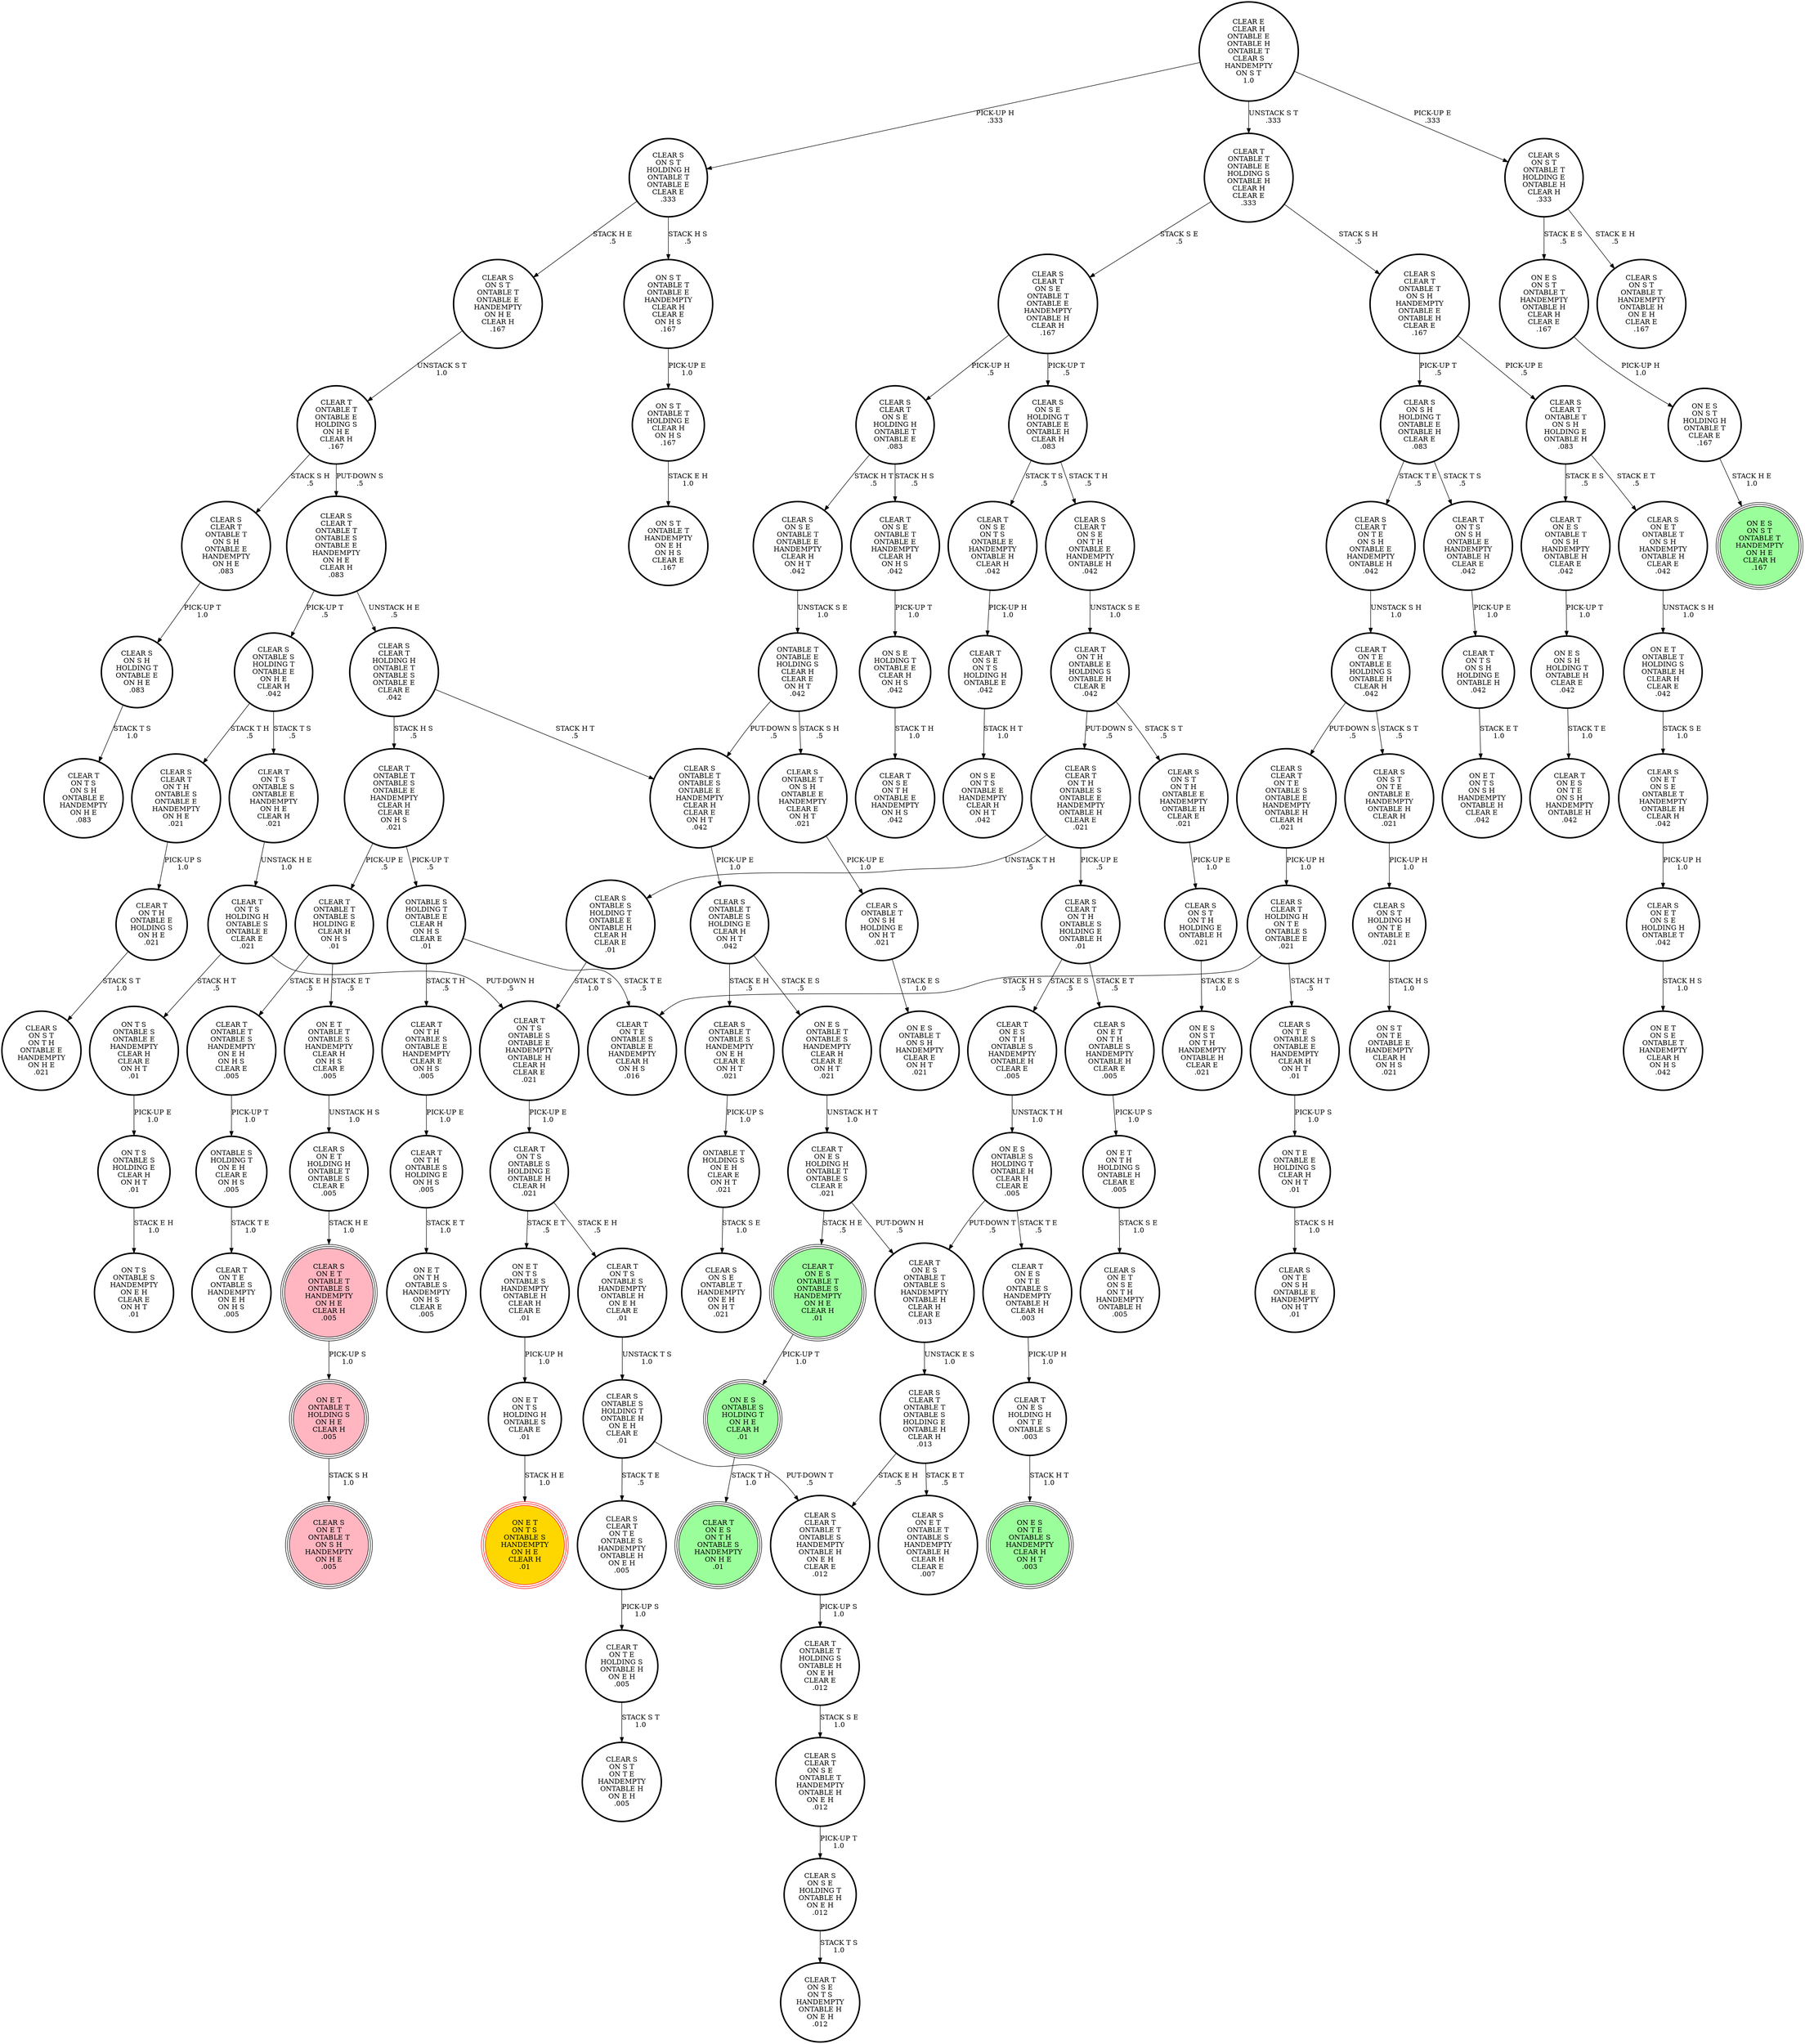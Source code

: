 digraph {
"CLEAR S\nCLEAR T\nONTABLE T\nONTABLE S\nONTABLE E\nHANDEMPTY\nON H E\nCLEAR H\n.083\n" -> "CLEAR S\nONTABLE S\nHOLDING T\nONTABLE E\nON H E\nCLEAR H\n.042\n"[label="PICK-UP T\n.5\n"];
"CLEAR S\nCLEAR T\nONTABLE T\nONTABLE S\nONTABLE E\nHANDEMPTY\nON H E\nCLEAR H\n.083\n" -> "CLEAR S\nCLEAR T\nHOLDING H\nONTABLE T\nONTABLE S\nONTABLE E\nCLEAR E\n.042\n"[label="UNSTACK H E\n.5\n"];
"CLEAR S\nON E T\nONTABLE T\nON S H\nHANDEMPTY\nONTABLE H\nCLEAR E\n.042\n" -> "ON E T\nONTABLE T\nHOLDING S\nONTABLE H\nCLEAR H\nCLEAR E\n.042\n"[label="UNSTACK S H\n1.0\n"];
"ONTABLE T\nONTABLE E\nHOLDING S\nCLEAR H\nCLEAR E\nON H T\n.042\n" -> "CLEAR S\nONTABLE T\nON S H\nONTABLE E\nHANDEMPTY\nCLEAR E\nON H T\n.021\n"[label="STACK S H\n.5\n"];
"ONTABLE T\nONTABLE E\nHOLDING S\nCLEAR H\nCLEAR E\nON H T\n.042\n" -> "CLEAR S\nONTABLE T\nONTABLE S\nONTABLE E\nHANDEMPTY\nCLEAR H\nCLEAR E\nON H T\n.042\n"[label="PUT-DOWN S\n.5\n"];
"CLEAR S\nCLEAR T\nON T H\nONTABLE S\nHOLDING E\nONTABLE H\n.01\n" -> "CLEAR S\nON E T\nON T H\nONTABLE S\nHANDEMPTY\nONTABLE H\nCLEAR E\n.005\n"[label="STACK E T\n.5\n"];
"CLEAR S\nCLEAR T\nON T H\nONTABLE S\nHOLDING E\nONTABLE H\n.01\n" -> "CLEAR T\nON E S\nON T H\nONTABLE S\nHANDEMPTY\nONTABLE H\nCLEAR E\n.005\n"[label="STACK E S\n.5\n"];
"CLEAR T\nON T H\nONTABLE S\nHOLDING E\nON H S\n.005\n" -> "ON E T\nON T H\nONTABLE S\nHANDEMPTY\nON H S\nCLEAR E\n.005\n"[label="STACK E T\n1.0\n"];
"CLEAR T\nON E S\nONTABLE T\nONTABLE S\nHANDEMPTY\nONTABLE H\nCLEAR H\nCLEAR E\n.013\n" -> "CLEAR S\nCLEAR T\nONTABLE T\nONTABLE S\nHOLDING E\nONTABLE H\nCLEAR H\n.013\n"[label="UNSTACK E S\n1.0\n"];
"ON E S\nONTABLE T\nONTABLE S\nHANDEMPTY\nCLEAR H\nCLEAR E\nON H T\n.021\n" -> "CLEAR T\nON E S\nHOLDING H\nONTABLE T\nONTABLE S\nCLEAR E\n.021\n"[label="UNSTACK H T\n1.0\n"];
"CLEAR T\nONTABLE T\nHOLDING S\nONTABLE H\nON E H\nCLEAR E\n.012\n" -> "CLEAR S\nCLEAR T\nON S E\nONTABLE T\nHANDEMPTY\nONTABLE H\nON E H\n.012\n"[label="STACK S E\n1.0\n"];
"CLEAR S\nONTABLE T\nONTABLE S\nHOLDING E\nCLEAR H\nON H T\n.042\n" -> "CLEAR S\nONTABLE T\nONTABLE S\nHANDEMPTY\nON E H\nCLEAR E\nON H T\n.021\n"[label="STACK E H\n.5\n"];
"CLEAR S\nONTABLE T\nONTABLE S\nHOLDING E\nCLEAR H\nON H T\n.042\n" -> "ON E S\nONTABLE T\nONTABLE S\nHANDEMPTY\nCLEAR H\nCLEAR E\nON H T\n.021\n"[label="STACK E S\n.5\n"];
"CLEAR S\nON S E\nHOLDING T\nONTABLE E\nONTABLE H\nCLEAR H\n.083\n" -> "CLEAR T\nON S E\nON T S\nONTABLE E\nHANDEMPTY\nONTABLE H\nCLEAR H\n.042\n"[label="STACK T S\n.5\n"];
"CLEAR S\nON S E\nHOLDING T\nONTABLE E\nONTABLE H\nCLEAR H\n.083\n" -> "CLEAR S\nCLEAR T\nON S E\nON T H\nONTABLE E\nHANDEMPTY\nONTABLE H\n.042\n"[label="STACK T H\n.5\n"];
"CLEAR S\nON E T\nHOLDING H\nONTABLE T\nONTABLE S\nCLEAR E\n.005\n" -> "CLEAR S\nON E T\nONTABLE T\nONTABLE S\nHANDEMPTY\nON H E\nCLEAR H\n.005\n"[label="STACK H E\n1.0\n"];
"CLEAR S\nONTABLE T\nONTABLE S\nHANDEMPTY\nON E H\nCLEAR E\nON H T\n.021\n" -> "ONTABLE T\nHOLDING S\nON E H\nCLEAR E\nON H T\n.021\n"[label="PICK-UP S\n1.0\n"];
"ON E S\nONTABLE S\nHOLDING T\nONTABLE H\nCLEAR H\nCLEAR E\n.005\n" -> "CLEAR T\nON E S\nON T E\nONTABLE S\nHANDEMPTY\nONTABLE H\nCLEAR H\n.003\n"[label="STACK T E\n.5\n"];
"ON E S\nONTABLE S\nHOLDING T\nONTABLE H\nCLEAR H\nCLEAR E\n.005\n" -> "CLEAR T\nON E S\nONTABLE T\nONTABLE S\nHANDEMPTY\nONTABLE H\nCLEAR H\nCLEAR E\n.013\n"[label="PUT-DOWN T\n.5\n"];
"CLEAR S\nONTABLE S\nHOLDING T\nONTABLE E\nONTABLE H\nCLEAR H\nCLEAR E\n.01\n" -> "CLEAR T\nON T S\nONTABLE S\nONTABLE E\nHANDEMPTY\nONTABLE H\nCLEAR H\nCLEAR E\n.021\n"[label="STACK T S\n1.0\n"];
"ON E S\nON S T\nHOLDING H\nONTABLE T\nCLEAR E\n.167\n" -> "ON E S\nON S T\nONTABLE T\nHANDEMPTY\nON H E\nCLEAR H\n.167\n"[label="STACK H E\n1.0\n"];
"CLEAR T\nONTABLE T\nONTABLE E\nHOLDING S\nON H E\nCLEAR H\n.167\n" -> "CLEAR S\nCLEAR T\nONTABLE T\nON S H\nONTABLE E\nHANDEMPTY\nON H E\n.083\n"[label="STACK S H\n.5\n"];
"CLEAR T\nONTABLE T\nONTABLE E\nHOLDING S\nON H E\nCLEAR H\n.167\n" -> "CLEAR S\nCLEAR T\nONTABLE T\nONTABLE S\nONTABLE E\nHANDEMPTY\nON H E\nCLEAR H\n.083\n"[label="PUT-DOWN S\n.5\n"];
"CLEAR T\nON T S\nON S H\nHOLDING E\nONTABLE H\n.042\n" -> "ON E T\nON T S\nON S H\nHANDEMPTY\nONTABLE H\nCLEAR E\n.042\n"[label="STACK E T\n1.0\n"];
"CLEAR T\nON T S\nONTABLE S\nHANDEMPTY\nONTABLE H\nON E H\nCLEAR E\n.01\n" -> "CLEAR S\nONTABLE S\nHOLDING T\nONTABLE H\nON E H\nCLEAR E\n.01\n"[label="UNSTACK T S\n1.0\n"];
"CLEAR T\nON E S\nON T H\nONTABLE S\nHANDEMPTY\nONTABLE H\nCLEAR E\n.005\n" -> "ON E S\nONTABLE S\nHOLDING T\nONTABLE H\nCLEAR H\nCLEAR E\n.005\n"[label="UNSTACK T H\n1.0\n"];
"CLEAR T\nON E S\nHOLDING H\nON T E\nONTABLE S\n.003\n" -> "ON E S\nON T E\nONTABLE S\nHANDEMPTY\nCLEAR H\nON H T\n.003\n"[label="STACK H T\n1.0\n"];
"CLEAR T\nONTABLE T\nONTABLE S\nONTABLE E\nHANDEMPTY\nCLEAR H\nCLEAR E\nON H S\n.021\n" -> "CLEAR T\nONTABLE T\nONTABLE S\nHOLDING E\nCLEAR H\nON H S\n.01\n"[label="PICK-UP E\n.5\n"];
"CLEAR T\nONTABLE T\nONTABLE S\nONTABLE E\nHANDEMPTY\nCLEAR H\nCLEAR E\nON H S\n.021\n" -> "ONTABLE S\nHOLDING T\nONTABLE E\nCLEAR H\nON H S\nCLEAR E\n.01\n"[label="PICK-UP T\n.5\n"];
"ON E T\nON T S\nONTABLE S\nHANDEMPTY\nONTABLE H\nCLEAR H\nCLEAR E\n.01\n" -> "ON E T\nON T S\nHOLDING H\nONTABLE S\nCLEAR E\n.01\n"[label="PICK-UP H\n1.0\n"];
"CLEAR S\nCLEAR T\nHOLDING H\nONTABLE T\nONTABLE S\nONTABLE E\nCLEAR E\n.042\n" -> "CLEAR T\nONTABLE T\nONTABLE S\nONTABLE E\nHANDEMPTY\nCLEAR H\nCLEAR E\nON H S\n.021\n"[label="STACK H S\n.5\n"];
"CLEAR S\nCLEAR T\nHOLDING H\nONTABLE T\nONTABLE S\nONTABLE E\nCLEAR E\n.042\n" -> "CLEAR S\nONTABLE T\nONTABLE S\nONTABLE E\nHANDEMPTY\nCLEAR H\nCLEAR E\nON H T\n.042\n"[label="STACK H T\n.5\n"];
"CLEAR S\nCLEAR T\nON S E\nONTABLE T\nHANDEMPTY\nONTABLE H\nON E H\n.012\n" -> "CLEAR S\nON S E\nHOLDING T\nONTABLE H\nON E H\n.012\n"[label="PICK-UP T\n1.0\n"];
"CLEAR S\nONTABLE T\nON S H\nHOLDING E\nON H T\n.021\n" -> "ON E S\nONTABLE T\nON S H\nHANDEMPTY\nCLEAR E\nON H T\n.021\n"[label="STACK E S\n1.0\n"];
"CLEAR S\nCLEAR T\nONTABLE T\nON S H\nHOLDING E\nONTABLE H\n.083\n" -> "CLEAR S\nON E T\nONTABLE T\nON S H\nHANDEMPTY\nONTABLE H\nCLEAR E\n.042\n"[label="STACK E T\n.5\n"];
"CLEAR S\nCLEAR T\nONTABLE T\nON S H\nHOLDING E\nONTABLE H\n.083\n" -> "CLEAR T\nON E S\nONTABLE T\nON S H\nHANDEMPTY\nONTABLE H\nCLEAR E\n.042\n"[label="STACK E S\n.5\n"];
"CLEAR S\nCLEAR T\nON S E\nON T H\nONTABLE E\nHANDEMPTY\nONTABLE H\n.042\n" -> "CLEAR T\nON T H\nONTABLE E\nHOLDING S\nONTABLE H\nCLEAR E\n.042\n"[label="UNSTACK S E\n1.0\n"];
"CLEAR T\nON T H\nONTABLE E\nHOLDING S\nONTABLE H\nCLEAR E\n.042\n" -> "CLEAR S\nON S T\nON T H\nONTABLE E\nHANDEMPTY\nONTABLE H\nCLEAR E\n.021\n"[label="STACK S T\n.5\n"];
"CLEAR T\nON T H\nONTABLE E\nHOLDING S\nONTABLE H\nCLEAR E\n.042\n" -> "CLEAR S\nCLEAR T\nON T H\nONTABLE S\nONTABLE E\nHANDEMPTY\nONTABLE H\nCLEAR E\n.021\n"[label="PUT-DOWN S\n.5\n"];
"CLEAR S\nON E T\nON S E\nHOLDING H\nONTABLE T\n.042\n" -> "ON E T\nON S E\nONTABLE T\nHANDEMPTY\nCLEAR H\nON H S\n.042\n"[label="STACK H S\n1.0\n"];
"CLEAR T\nON E S\nONTABLE T\nONTABLE S\nHANDEMPTY\nON H E\nCLEAR H\n.01\n" -> "ON E S\nONTABLE S\nHOLDING T\nON H E\nCLEAR H\n.01\n"[label="PICK-UP T\n1.0\n"];
"CLEAR T\nON S E\nONTABLE T\nONTABLE E\nHANDEMPTY\nCLEAR H\nON H S\n.042\n" -> "ON S E\nHOLDING T\nONTABLE E\nCLEAR H\nON H S\n.042\n"[label="PICK-UP T\n1.0\n"];
"ON E T\nONTABLE T\nHOLDING S\nON H E\nCLEAR H\n.005\n" -> "CLEAR S\nON E T\nONTABLE T\nON S H\nHANDEMPTY\nON H E\n.005\n"[label="STACK S H\n1.0\n"];
"ON S E\nHOLDING T\nONTABLE E\nCLEAR H\nON H S\n.042\n" -> "CLEAR T\nON S E\nON T H\nONTABLE E\nHANDEMPTY\nON H S\n.042\n"[label="STACK T H\n1.0\n"];
"CLEAR T\nONTABLE T\nONTABLE E\nHOLDING S\nONTABLE H\nCLEAR H\nCLEAR E\n.333\n" -> "CLEAR S\nCLEAR T\nONTABLE T\nON S H\nHANDEMPTY\nONTABLE E\nONTABLE H\nCLEAR E\n.167\n"[label="STACK S H\n.5\n"];
"CLEAR T\nONTABLE T\nONTABLE E\nHOLDING S\nONTABLE H\nCLEAR H\nCLEAR E\n.333\n" -> "CLEAR S\nCLEAR T\nON S E\nONTABLE T\nONTABLE E\nHANDEMPTY\nONTABLE H\nCLEAR H\n.167\n"[label="STACK S E\n.5\n"];
"CLEAR T\nON T E\nONTABLE E\nHOLDING S\nONTABLE H\nCLEAR H\n.042\n" -> "CLEAR S\nCLEAR T\nON T E\nONTABLE S\nONTABLE E\nHANDEMPTY\nONTABLE H\nCLEAR H\n.021\n"[label="PUT-DOWN S\n.5\n"];
"CLEAR T\nON T E\nONTABLE E\nHOLDING S\nONTABLE H\nCLEAR H\n.042\n" -> "CLEAR S\nON S T\nON T E\nONTABLE E\nHANDEMPTY\nONTABLE H\nCLEAR H\n.021\n"[label="STACK S T\n.5\n"];
"ON T E\nONTABLE E\nHOLDING S\nCLEAR H\nON H T\n.01\n" -> "CLEAR S\nON T E\nON S H\nONTABLE E\nHANDEMPTY\nON H T\n.01\n"[label="STACK S H\n1.0\n"];
"CLEAR E\nCLEAR H\nONTABLE E\nONTABLE H\nONTABLE T\nCLEAR S\nHANDEMPTY\nON S T\n1.0\n" -> "CLEAR T\nONTABLE T\nONTABLE E\nHOLDING S\nONTABLE H\nCLEAR H\nCLEAR E\n.333\n"[label="UNSTACK S T\n.333\n"];
"CLEAR E\nCLEAR H\nONTABLE E\nONTABLE H\nONTABLE T\nCLEAR S\nHANDEMPTY\nON S T\n1.0\n" -> "CLEAR S\nON S T\nONTABLE T\nHOLDING E\nONTABLE H\nCLEAR H\n.333\n"[label="PICK-UP E\n.333\n"];
"CLEAR E\nCLEAR H\nONTABLE E\nONTABLE H\nONTABLE T\nCLEAR S\nHANDEMPTY\nON S T\n1.0\n" -> "CLEAR S\nON S T\nHOLDING H\nONTABLE T\nONTABLE E\nCLEAR E\n.333\n"[label="PICK-UP H\n.333\n"];
"CLEAR T\nON S E\nON T S\nONTABLE E\nHANDEMPTY\nONTABLE H\nCLEAR H\n.042\n" -> "CLEAR T\nON S E\nON T S\nHOLDING H\nONTABLE E\n.042\n"[label="PICK-UP H\n1.0\n"];
"ONTABLE T\nHOLDING S\nON E H\nCLEAR E\nON H T\n.021\n" -> "CLEAR S\nON S E\nONTABLE T\nHANDEMPTY\nON E H\nON H T\n.021\n"[label="STACK S E\n1.0\n"];
"CLEAR S\nON E T\nON S E\nONTABLE T\nHANDEMPTY\nONTABLE H\nCLEAR H\n.042\n" -> "CLEAR S\nON E T\nON S E\nHOLDING H\nONTABLE T\n.042\n"[label="PICK-UP H\n1.0\n"];
"ON E S\nON S H\nHOLDING T\nONTABLE H\nCLEAR E\n.042\n" -> "CLEAR T\nON E S\nON T E\nON S H\nHANDEMPTY\nONTABLE H\n.042\n"[label="STACK T E\n1.0\n"];
"CLEAR S\nON S T\nON T H\nHOLDING E\nONTABLE H\n.021\n" -> "ON E S\nON S T\nON T H\nHANDEMPTY\nONTABLE H\nCLEAR E\n.021\n"[label="STACK E S\n1.0\n"];
"ONTABLE S\nHOLDING T\nON E H\nCLEAR E\nON H S\n.005\n" -> "CLEAR T\nON T E\nONTABLE S\nHANDEMPTY\nON E H\nON H S\n.005\n"[label="STACK T E\n1.0\n"];
"CLEAR S\nON S T\nHOLDING H\nON T E\nONTABLE E\n.021\n" -> "ON S T\nON T E\nONTABLE E\nHANDEMPTY\nCLEAR H\nON H S\n.021\n"[label="STACK H S\n1.0\n"];
"CLEAR S\nCLEAR T\nONTABLE T\nON S H\nONTABLE E\nHANDEMPTY\nON H E\n.083\n" -> "CLEAR S\nON S H\nHOLDING T\nONTABLE E\nON H E\n.083\n"[label="PICK-UP T\n1.0\n"];
"CLEAR S\nON S T\nON T E\nONTABLE E\nHANDEMPTY\nONTABLE H\nCLEAR H\n.021\n" -> "CLEAR S\nON S T\nHOLDING H\nON T E\nONTABLE E\n.021\n"[label="PICK-UP H\n1.0\n"];
"CLEAR T\nON S E\nON T S\nHOLDING H\nONTABLE E\n.042\n" -> "ON S E\nON T S\nONTABLE E\nHANDEMPTY\nCLEAR H\nON H T\n.042\n"[label="STACK H T\n1.0\n"];
"CLEAR S\nON S E\nHOLDING T\nONTABLE H\nON E H\n.012\n" -> "CLEAR T\nON S E\nON T S\nHANDEMPTY\nONTABLE H\nON E H\n.012\n"[label="STACK T S\n1.0\n"];
"CLEAR S\nCLEAR T\nON T E\nONTABLE S\nHANDEMPTY\nONTABLE H\nON E H\n.005\n" -> "CLEAR T\nON T E\nHOLDING S\nONTABLE H\nON E H\n.005\n"[label="PICK-UP S\n1.0\n"];
"ON T S\nONTABLE S\nONTABLE E\nHANDEMPTY\nCLEAR H\nCLEAR E\nON H T\n.01\n" -> "ON T S\nONTABLE S\nHOLDING E\nCLEAR H\nON H T\n.01\n"[label="PICK-UP E\n1.0\n"];
"ON E T\nON T H\nHOLDING S\nONTABLE H\nCLEAR E\n.005\n" -> "CLEAR S\nON E T\nON S E\nON T H\nHANDEMPTY\nONTABLE H\n.005\n"[label="STACK S E\n1.0\n"];
"CLEAR S\nON S H\nHOLDING T\nONTABLE E\nON H E\n.083\n" -> "CLEAR T\nON T S\nON S H\nONTABLE E\nHANDEMPTY\nON H E\n.083\n"[label="STACK T S\n1.0\n"];
"CLEAR S\nCLEAR T\nONTABLE T\nONTABLE S\nHANDEMPTY\nONTABLE H\nON E H\nCLEAR E\n.012\n" -> "CLEAR T\nONTABLE T\nHOLDING S\nONTABLE H\nON E H\nCLEAR E\n.012\n"[label="PICK-UP S\n1.0\n"];
"CLEAR S\nONTABLE S\nHOLDING T\nONTABLE E\nON H E\nCLEAR H\n.042\n" -> "CLEAR S\nCLEAR T\nON T H\nONTABLE S\nONTABLE E\nHANDEMPTY\nON H E\n.021\n"[label="STACK T H\n.5\n"];
"CLEAR S\nONTABLE S\nHOLDING T\nONTABLE E\nON H E\nCLEAR H\n.042\n" -> "CLEAR T\nON T S\nONTABLE S\nONTABLE E\nHANDEMPTY\nON H E\nCLEAR H\n.021\n"[label="STACK T S\n.5\n"];
"CLEAR T\nONTABLE T\nONTABLE S\nHANDEMPTY\nON E H\nON H S\nCLEAR E\n.005\n" -> "ONTABLE S\nHOLDING T\nON E H\nCLEAR E\nON H S\n.005\n"[label="PICK-UP T\n1.0\n"];
"CLEAR T\nON E S\nON T E\nONTABLE S\nHANDEMPTY\nONTABLE H\nCLEAR H\n.003\n" -> "CLEAR T\nON E S\nHOLDING H\nON T E\nONTABLE S\n.003\n"[label="PICK-UP H\n1.0\n"];
"CLEAR T\nON E S\nHOLDING H\nONTABLE T\nONTABLE S\nCLEAR E\n.021\n" -> "CLEAR T\nON E S\nONTABLE T\nONTABLE S\nHANDEMPTY\nONTABLE H\nCLEAR H\nCLEAR E\n.013\n"[label="PUT-DOWN H\n.5\n"];
"CLEAR T\nON E S\nHOLDING H\nONTABLE T\nONTABLE S\nCLEAR E\n.021\n" -> "CLEAR T\nON E S\nONTABLE T\nONTABLE S\nHANDEMPTY\nON H E\nCLEAR H\n.01\n"[label="STACK H E\n.5\n"];
"ONTABLE S\nHOLDING T\nONTABLE E\nCLEAR H\nON H S\nCLEAR E\n.01\n" -> "CLEAR T\nON T H\nONTABLE S\nONTABLE E\nHANDEMPTY\nCLEAR E\nON H S\n.005\n"[label="STACK T H\n.5\n"];
"ONTABLE S\nHOLDING T\nONTABLE E\nCLEAR H\nON H S\nCLEAR E\n.01\n" -> "CLEAR T\nON T E\nONTABLE S\nONTABLE E\nHANDEMPTY\nCLEAR H\nON H S\n.016\n"[label="STACK T E\n.5\n"];
"CLEAR T\nON T E\nHOLDING S\nONTABLE H\nON E H\n.005\n" -> "CLEAR S\nON S T\nON T E\nHANDEMPTY\nONTABLE H\nON E H\n.005\n"[label="STACK S T\n1.0\n"];
"CLEAR S\nONTABLE T\nONTABLE S\nONTABLE E\nHANDEMPTY\nCLEAR H\nCLEAR E\nON H T\n.042\n" -> "CLEAR S\nONTABLE T\nONTABLE S\nHOLDING E\nCLEAR H\nON H T\n.042\n"[label="PICK-UP E\n1.0\n"];
"CLEAR S\nCLEAR T\nHOLDING H\nON T E\nONTABLE S\nONTABLE E\n.021\n" -> "CLEAR S\nON T E\nONTABLE S\nONTABLE E\nHANDEMPTY\nCLEAR H\nON H T\n.01\n"[label="STACK H T\n.5\n"];
"CLEAR S\nCLEAR T\nHOLDING H\nON T E\nONTABLE S\nONTABLE E\n.021\n" -> "CLEAR T\nON T E\nONTABLE S\nONTABLE E\nHANDEMPTY\nCLEAR H\nON H S\n.016\n"[label="STACK H S\n.5\n"];
"ON E T\nONTABLE T\nONTABLE S\nHANDEMPTY\nCLEAR H\nON H S\nCLEAR E\n.005\n" -> "CLEAR S\nON E T\nHOLDING H\nONTABLE T\nONTABLE S\nCLEAR E\n.005\n"[label="UNSTACK H S\n1.0\n"];
"CLEAR T\nON T S\nONTABLE S\nONTABLE E\nHANDEMPTY\nON H E\nCLEAR H\n.021\n" -> "CLEAR T\nON T S\nHOLDING H\nONTABLE S\nONTABLE E\nCLEAR E\n.021\n"[label="UNSTACK H E\n1.0\n"];
"ON T S\nONTABLE S\nHOLDING E\nCLEAR H\nON H T\n.01\n" -> "ON T S\nONTABLE S\nHANDEMPTY\nON E H\nCLEAR E\nON H T\n.01\n"[label="STACK E H\n1.0\n"];
"CLEAR T\nON T S\nON S H\nONTABLE E\nHANDEMPTY\nONTABLE H\nCLEAR E\n.042\n" -> "CLEAR T\nON T S\nON S H\nHOLDING E\nONTABLE H\n.042\n"[label="PICK-UP E\n1.0\n"];
"CLEAR T\nON T H\nONTABLE S\nONTABLE E\nHANDEMPTY\nCLEAR E\nON H S\n.005\n" -> "CLEAR T\nON T H\nONTABLE S\nHOLDING E\nON H S\n.005\n"[label="PICK-UP E\n1.0\n"];
"ON E S\nON S T\nONTABLE T\nHANDEMPTY\nONTABLE H\nCLEAR H\nCLEAR E\n.167\n" -> "ON E S\nON S T\nHOLDING H\nONTABLE T\nCLEAR E\n.167\n"[label="PICK-UP H\n1.0\n"];
"CLEAR S\nON S T\nHOLDING H\nONTABLE T\nONTABLE E\nCLEAR E\n.333\n" -> "ON S T\nONTABLE T\nONTABLE E\nHANDEMPTY\nCLEAR H\nCLEAR E\nON H S\n.167\n"[label="STACK H S\n.5\n"];
"CLEAR S\nON S T\nHOLDING H\nONTABLE T\nONTABLE E\nCLEAR E\n.333\n" -> "CLEAR S\nON S T\nONTABLE T\nONTABLE E\nHANDEMPTY\nON H E\nCLEAR H\n.167\n"[label="STACK H E\n.5\n"];
"CLEAR S\nONTABLE T\nON S H\nONTABLE E\nHANDEMPTY\nCLEAR E\nON H T\n.021\n" -> "CLEAR S\nONTABLE T\nON S H\nHOLDING E\nON H T\n.021\n"[label="PICK-UP E\n1.0\n"];
"CLEAR S\nON S H\nHOLDING T\nONTABLE E\nONTABLE H\nCLEAR E\n.083\n" -> "CLEAR S\nCLEAR T\nON T E\nON S H\nONTABLE E\nHANDEMPTY\nONTABLE H\n.042\n"[label="STACK T E\n.5\n"];
"CLEAR S\nON S H\nHOLDING T\nONTABLE E\nONTABLE H\nCLEAR E\n.083\n" -> "CLEAR T\nON T S\nON S H\nONTABLE E\nHANDEMPTY\nONTABLE H\nCLEAR E\n.042\n"[label="STACK T S\n.5\n"];
"CLEAR T\nON T H\nONTABLE E\nHOLDING S\nON H E\n.021\n" -> "CLEAR S\nON S T\nON T H\nONTABLE E\nHANDEMPTY\nON H E\n.021\n"[label="STACK S T\n1.0\n"];
"CLEAR S\nCLEAR T\nONTABLE T\nONTABLE S\nHOLDING E\nONTABLE H\nCLEAR H\n.013\n" -> "CLEAR S\nON E T\nONTABLE T\nONTABLE S\nHANDEMPTY\nONTABLE H\nCLEAR H\nCLEAR E\n.007\n"[label="STACK E T\n.5\n"];
"CLEAR S\nCLEAR T\nONTABLE T\nONTABLE S\nHOLDING E\nONTABLE H\nCLEAR H\n.013\n" -> "CLEAR S\nCLEAR T\nONTABLE T\nONTABLE S\nHANDEMPTY\nONTABLE H\nON E H\nCLEAR E\n.012\n"[label="STACK E H\n.5\n"];
"CLEAR S\nON S T\nONTABLE T\nHOLDING E\nONTABLE H\nCLEAR H\n.333\n" -> "ON E S\nON S T\nONTABLE T\nHANDEMPTY\nONTABLE H\nCLEAR H\nCLEAR E\n.167\n"[label="STACK E S\n.5\n"];
"CLEAR S\nON S T\nONTABLE T\nHOLDING E\nONTABLE H\nCLEAR H\n.333\n" -> "CLEAR S\nON S T\nONTABLE T\nHANDEMPTY\nONTABLE H\nON E H\nCLEAR E\n.167\n"[label="STACK E H\n.5\n"];
"ON E T\nONTABLE T\nHOLDING S\nONTABLE H\nCLEAR H\nCLEAR E\n.042\n" -> "CLEAR S\nON E T\nON S E\nONTABLE T\nHANDEMPTY\nONTABLE H\nCLEAR H\n.042\n"[label="STACK S E\n1.0\n"];
"ON E S\nONTABLE S\nHOLDING T\nON H E\nCLEAR H\n.01\n" -> "CLEAR T\nON E S\nON T H\nONTABLE S\nHANDEMPTY\nON H E\n.01\n"[label="STACK T H\n1.0\n"];
"CLEAR S\nCLEAR T\nON S E\nHOLDING H\nONTABLE T\nONTABLE E\n.083\n" -> "CLEAR S\nON S E\nONTABLE T\nONTABLE E\nHANDEMPTY\nCLEAR H\nON H T\n.042\n"[label="STACK H T\n.5\n"];
"CLEAR S\nCLEAR T\nON S E\nHOLDING H\nONTABLE T\nONTABLE E\n.083\n" -> "CLEAR T\nON S E\nONTABLE T\nONTABLE E\nHANDEMPTY\nCLEAR H\nON H S\n.042\n"[label="STACK H S\n.5\n"];
"CLEAR S\nON E T\nON T H\nONTABLE S\nHANDEMPTY\nONTABLE H\nCLEAR E\n.005\n" -> "ON E T\nON T H\nHOLDING S\nONTABLE H\nCLEAR E\n.005\n"[label="PICK-UP S\n1.0\n"];
"CLEAR S\nON S T\nON T H\nONTABLE E\nHANDEMPTY\nONTABLE H\nCLEAR E\n.021\n" -> "CLEAR S\nON S T\nON T H\nHOLDING E\nONTABLE H\n.021\n"[label="PICK-UP E\n1.0\n"];
"CLEAR T\nON T S\nONTABLE S\nHOLDING E\nONTABLE H\nCLEAR H\n.021\n" -> "ON E T\nON T S\nONTABLE S\nHANDEMPTY\nONTABLE H\nCLEAR H\nCLEAR E\n.01\n"[label="STACK E T\n.5\n"];
"CLEAR T\nON T S\nONTABLE S\nHOLDING E\nONTABLE H\nCLEAR H\n.021\n" -> "CLEAR T\nON T S\nONTABLE S\nHANDEMPTY\nONTABLE H\nON E H\nCLEAR E\n.01\n"[label="STACK E H\n.5\n"];
"ON E T\nON T S\nHOLDING H\nONTABLE S\nCLEAR E\n.01\n" -> "ON E T\nON T S\nONTABLE S\nHANDEMPTY\nON H E\nCLEAR H\n.01\n"[label="STACK H E\n1.0\n"];
"CLEAR S\nCLEAR T\nON T H\nONTABLE S\nONTABLE E\nHANDEMPTY\nONTABLE H\nCLEAR E\n.021\n" -> "CLEAR S\nCLEAR T\nON T H\nONTABLE S\nHOLDING E\nONTABLE H\n.01\n"[label="PICK-UP E\n.5\n"];
"CLEAR S\nCLEAR T\nON T H\nONTABLE S\nONTABLE E\nHANDEMPTY\nONTABLE H\nCLEAR E\n.021\n" -> "CLEAR S\nONTABLE S\nHOLDING T\nONTABLE E\nONTABLE H\nCLEAR H\nCLEAR E\n.01\n"[label="UNSTACK T H\n.5\n"];
"ON S T\nONTABLE T\nONTABLE E\nHANDEMPTY\nCLEAR H\nCLEAR E\nON H S\n.167\n" -> "ON S T\nONTABLE T\nHOLDING E\nCLEAR H\nON H S\n.167\n"[label="PICK-UP E\n1.0\n"];
"CLEAR S\nCLEAR T\nON T E\nON S H\nONTABLE E\nHANDEMPTY\nONTABLE H\n.042\n" -> "CLEAR T\nON T E\nONTABLE E\nHOLDING S\nONTABLE H\nCLEAR H\n.042\n"[label="UNSTACK S H\n1.0\n"];
"CLEAR S\nCLEAR T\nON T H\nONTABLE S\nONTABLE E\nHANDEMPTY\nON H E\n.021\n" -> "CLEAR T\nON T H\nONTABLE E\nHOLDING S\nON H E\n.021\n"[label="PICK-UP S\n1.0\n"];
"CLEAR T\nONTABLE T\nONTABLE S\nHOLDING E\nCLEAR H\nON H S\n.01\n" -> "CLEAR T\nONTABLE T\nONTABLE S\nHANDEMPTY\nON E H\nON H S\nCLEAR E\n.005\n"[label="STACK E H\n.5\n"];
"CLEAR T\nONTABLE T\nONTABLE S\nHOLDING E\nCLEAR H\nON H S\n.01\n" -> "ON E T\nONTABLE T\nONTABLE S\nHANDEMPTY\nCLEAR H\nON H S\nCLEAR E\n.005\n"[label="STACK E T\n.5\n"];
"CLEAR T\nON E S\nONTABLE T\nON S H\nHANDEMPTY\nONTABLE H\nCLEAR E\n.042\n" -> "ON E S\nON S H\nHOLDING T\nONTABLE H\nCLEAR E\n.042\n"[label="PICK-UP T\n1.0\n"];
"ON S T\nONTABLE T\nHOLDING E\nCLEAR H\nON H S\n.167\n" -> "ON S T\nONTABLE T\nHANDEMPTY\nON E H\nON H S\nCLEAR E\n.167\n"[label="STACK E H\n1.0\n"];
"CLEAR S\nON S E\nONTABLE T\nONTABLE E\nHANDEMPTY\nCLEAR H\nON H T\n.042\n" -> "ONTABLE T\nONTABLE E\nHOLDING S\nCLEAR H\nCLEAR E\nON H T\n.042\n"[label="UNSTACK S E\n1.0\n"];
"CLEAR S\nON E T\nONTABLE T\nONTABLE S\nHANDEMPTY\nON H E\nCLEAR H\n.005\n" -> "ON E T\nONTABLE T\nHOLDING S\nON H E\nCLEAR H\n.005\n"[label="PICK-UP S\n1.0\n"];
"CLEAR S\nON S T\nONTABLE T\nONTABLE E\nHANDEMPTY\nON H E\nCLEAR H\n.167\n" -> "CLEAR T\nONTABLE T\nONTABLE E\nHOLDING S\nON H E\nCLEAR H\n.167\n"[label="UNSTACK S T\n1.0\n"];
"CLEAR S\nCLEAR T\nONTABLE T\nON S H\nHANDEMPTY\nONTABLE E\nONTABLE H\nCLEAR E\n.167\n" -> "CLEAR S\nCLEAR T\nONTABLE T\nON S H\nHOLDING E\nONTABLE H\n.083\n"[label="PICK-UP E\n.5\n"];
"CLEAR S\nCLEAR T\nONTABLE T\nON S H\nHANDEMPTY\nONTABLE E\nONTABLE H\nCLEAR E\n.167\n" -> "CLEAR S\nON S H\nHOLDING T\nONTABLE E\nONTABLE H\nCLEAR E\n.083\n"[label="PICK-UP T\n.5\n"];
"CLEAR S\nCLEAR T\nON S E\nONTABLE T\nONTABLE E\nHANDEMPTY\nONTABLE H\nCLEAR H\n.167\n" -> "CLEAR S\nON S E\nHOLDING T\nONTABLE E\nONTABLE H\nCLEAR H\n.083\n"[label="PICK-UP T\n.5\n"];
"CLEAR S\nCLEAR T\nON S E\nONTABLE T\nONTABLE E\nHANDEMPTY\nONTABLE H\nCLEAR H\n.167\n" -> "CLEAR S\nCLEAR T\nON S E\nHOLDING H\nONTABLE T\nONTABLE E\n.083\n"[label="PICK-UP H\n.5\n"];
"CLEAR S\nONTABLE S\nHOLDING T\nONTABLE H\nON E H\nCLEAR E\n.01\n" -> "CLEAR S\nCLEAR T\nON T E\nONTABLE S\nHANDEMPTY\nONTABLE H\nON E H\n.005\n"[label="STACK T E\n.5\n"];
"CLEAR S\nONTABLE S\nHOLDING T\nONTABLE H\nON E H\nCLEAR E\n.01\n" -> "CLEAR S\nCLEAR T\nONTABLE T\nONTABLE S\nHANDEMPTY\nONTABLE H\nON E H\nCLEAR E\n.012\n"[label="PUT-DOWN T\n.5\n"];
"CLEAR S\nON T E\nONTABLE S\nONTABLE E\nHANDEMPTY\nCLEAR H\nON H T\n.01\n" -> "ON T E\nONTABLE E\nHOLDING S\nCLEAR H\nON H T\n.01\n"[label="PICK-UP S\n1.0\n"];
"CLEAR T\nON T S\nONTABLE S\nONTABLE E\nHANDEMPTY\nONTABLE H\nCLEAR H\nCLEAR E\n.021\n" -> "CLEAR T\nON T S\nONTABLE S\nHOLDING E\nONTABLE H\nCLEAR H\n.021\n"[label="PICK-UP E\n1.0\n"];
"CLEAR T\nON T S\nHOLDING H\nONTABLE S\nONTABLE E\nCLEAR E\n.021\n" -> "CLEAR T\nON T S\nONTABLE S\nONTABLE E\nHANDEMPTY\nONTABLE H\nCLEAR H\nCLEAR E\n.021\n"[label="PUT-DOWN H\n.5\n"];
"CLEAR T\nON T S\nHOLDING H\nONTABLE S\nONTABLE E\nCLEAR E\n.021\n" -> "ON T S\nONTABLE S\nONTABLE E\nHANDEMPTY\nCLEAR H\nCLEAR E\nON H T\n.01\n"[label="STACK H T\n.5\n"];
"CLEAR S\nCLEAR T\nON T E\nONTABLE S\nONTABLE E\nHANDEMPTY\nONTABLE H\nCLEAR H\n.021\n" -> "CLEAR S\nCLEAR T\nHOLDING H\nON T E\nONTABLE S\nONTABLE E\n.021\n"[label="PICK-UP H\n1.0\n"];
"ON E T\nON S E\nONTABLE T\nHANDEMPTY\nCLEAR H\nON H S\n.042\n" [shape=circle, penwidth=3];
"ON E S\nONTABLE T\nON S H\nHANDEMPTY\nCLEAR E\nON H T\n.021\n" [shape=circle, penwidth=3];
"CLEAR S\nON T E\nON S H\nONTABLE E\nHANDEMPTY\nON H T\n.01\n" [shape=circle, penwidth=3];
"CLEAR T\nON E S\nON T H\nONTABLE S\nHANDEMPTY\nON H E\n.01\n" [shape=circle, style=filled, fillcolor=palegreen1, peripheries=3];
"CLEAR S\nON E T\nONTABLE T\nONTABLE S\nHANDEMPTY\nONTABLE H\nCLEAR H\nCLEAR E\n.007\n" [shape=circle, penwidth=3];
"ON S T\nONTABLE T\nHANDEMPTY\nON E H\nON H S\nCLEAR E\n.167\n" [shape=circle, penwidth=3];
"CLEAR T\nON T S\nON S H\nONTABLE E\nHANDEMPTY\nON H E\n.083\n" [shape=circle, penwidth=3];
"CLEAR T\nON T E\nONTABLE S\nHANDEMPTY\nON E H\nON H S\n.005\n" [shape=circle, penwidth=3];
"CLEAR S\nON E T\nON S E\nON T H\nHANDEMPTY\nONTABLE H\n.005\n" [shape=circle, penwidth=3];
"CLEAR S\nON E T\nONTABLE T\nON S H\nHANDEMPTY\nON H E\n.005\n" [shape=circle, style=filled, fillcolor=lightpink, peripheries=3];
"CLEAR T\nON S E\nON T H\nONTABLE E\nHANDEMPTY\nON H S\n.042\n" [shape=circle, penwidth=3];
"ON E S\nON T E\nONTABLE S\nHANDEMPTY\nCLEAR H\nON H T\n.003\n" [shape=circle, style=filled, fillcolor=palegreen1, peripheries=3];
"CLEAR S\nON S T\nON T H\nONTABLE E\nHANDEMPTY\nON H E\n.021\n" [shape=circle, penwidth=3];
"ON E T\nON T H\nONTABLE S\nHANDEMPTY\nON H S\nCLEAR E\n.005\n" [shape=circle, penwidth=3];
"CLEAR T\nON E S\nON T E\nON S H\nHANDEMPTY\nONTABLE H\n.042\n" [shape=circle, penwidth=3];
"CLEAR S\nON S T\nON T E\nHANDEMPTY\nONTABLE H\nON E H\n.005\n" [shape=circle, penwidth=3];
"ON S E\nON T S\nONTABLE E\nHANDEMPTY\nCLEAR H\nON H T\n.042\n" [shape=circle, penwidth=3];
"ON T S\nONTABLE S\nHANDEMPTY\nON E H\nCLEAR E\nON H T\n.01\n" [shape=circle, penwidth=3];
"ON E S\nON S T\nONTABLE T\nHANDEMPTY\nON H E\nCLEAR H\n.167\n" [shape=circle, style=filled, fillcolor=palegreen1, peripheries=3];
"CLEAR T\nON S E\nON T S\nHANDEMPTY\nONTABLE H\nON E H\n.012\n" [shape=circle, penwidth=3];
"CLEAR S\nON S T\nONTABLE T\nHANDEMPTY\nONTABLE H\nON E H\nCLEAR E\n.167\n" [shape=circle, penwidth=3];
"ON E S\nON S T\nON T H\nHANDEMPTY\nONTABLE H\nCLEAR E\n.021\n" [shape=circle, penwidth=3];
"CLEAR S\nON S E\nONTABLE T\nHANDEMPTY\nON E H\nON H T\n.021\n" [shape=circle, penwidth=3];
"ON E T\nON T S\nON S H\nHANDEMPTY\nONTABLE H\nCLEAR E\n.042\n" [shape=circle, penwidth=3];
"CLEAR T\nON T E\nONTABLE S\nONTABLE E\nHANDEMPTY\nCLEAR H\nON H S\n.016\n" [shape=circle, penwidth=3];
"ON E T\nON T S\nONTABLE S\nHANDEMPTY\nON H E\nCLEAR H\n.01\n" [shape=circle, style=filled color=red, fillcolor=gold, peripheries=3];
"ON S T\nON T E\nONTABLE E\nHANDEMPTY\nCLEAR H\nON H S\n.021\n" [shape=circle, penwidth=3];
"CLEAR S\nCLEAR T\nON T E\nONTABLE S\nHANDEMPTY\nONTABLE H\nON E H\n.005\n" [shape=circle, penwidth=3];
"ON E T\nON S E\nONTABLE T\nHANDEMPTY\nCLEAR H\nON H S\n.042\n" [shape=circle, penwidth=3];
"CLEAR S\nON S H\nHOLDING T\nONTABLE E\nONTABLE H\nCLEAR E\n.083\n" [shape=circle, penwidth=3];
"CLEAR S\nCLEAR T\nHOLDING H\nONTABLE T\nONTABLE S\nONTABLE E\nCLEAR E\n.042\n" [shape=circle, penwidth=3];
"ONTABLE T\nHOLDING S\nON E H\nCLEAR E\nON H T\n.021\n" [shape=circle, penwidth=3];
"CLEAR S\nCLEAR T\nONTABLE T\nON S H\nONTABLE E\nHANDEMPTY\nON H E\n.083\n" [shape=circle, penwidth=3];
"CLEAR T\nON E S\nHOLDING H\nONTABLE T\nONTABLE S\nCLEAR E\n.021\n" [shape=circle, penwidth=3];
"ON E S\nON S H\nHOLDING T\nONTABLE H\nCLEAR E\n.042\n" [shape=circle, penwidth=3];
"CLEAR T\nON E S\nHOLDING H\nON T E\nONTABLE S\n.003\n" [shape=circle, penwidth=3];
"CLEAR T\nON S E\nON T S\nONTABLE E\nHANDEMPTY\nONTABLE H\nCLEAR H\n.042\n" [shape=circle, penwidth=3];
"CLEAR S\nON S T\nON T H\nHOLDING E\nONTABLE H\n.021\n" [shape=circle, penwidth=3];
"ON S T\nONTABLE T\nHOLDING E\nCLEAR H\nON H S\n.167\n" [shape=circle, penwidth=3];
"CLEAR S\nCLEAR T\nHOLDING H\nON T E\nONTABLE S\nONTABLE E\n.021\n" [shape=circle, penwidth=3];
"ON E T\nON T S\nHOLDING H\nONTABLE S\nCLEAR E\n.01\n" [shape=circle, penwidth=3];
"ON E S\nONTABLE T\nON S H\nHANDEMPTY\nCLEAR E\nON H T\n.021\n" [shape=circle, penwidth=3];
"CLEAR S\nCLEAR T\nONTABLE T\nON S H\nHANDEMPTY\nONTABLE E\nONTABLE H\nCLEAR E\n.167\n" [shape=circle, penwidth=3];
"ON T E\nONTABLE E\nHOLDING S\nCLEAR H\nON H T\n.01\n" [shape=circle, penwidth=3];
"CLEAR S\nONTABLE T\nONTABLE S\nHANDEMPTY\nON E H\nCLEAR E\nON H T\n.021\n" [shape=circle, penwidth=3];
"ON E S\nONTABLE S\nHOLDING T\nON H E\nCLEAR H\n.01\n" [shape=circle, style=filled, fillcolor=palegreen1, peripheries=3];
"CLEAR T\nON T S\nONTABLE S\nONTABLE E\nHANDEMPTY\nON H E\nCLEAR H\n.021\n" [shape=circle, penwidth=3];
"ON T S\nONTABLE S\nONTABLE E\nHANDEMPTY\nCLEAR H\nCLEAR E\nON H T\n.01\n" [shape=circle, penwidth=3];
"CLEAR T\nON T E\nONTABLE E\nHOLDING S\nONTABLE H\nCLEAR H\n.042\n" [shape=circle, penwidth=3];
"CLEAR S\nON T E\nON S H\nONTABLE E\nHANDEMPTY\nON H T\n.01\n" [shape=circle, penwidth=3];
"CLEAR S\nONTABLE S\nHOLDING T\nONTABLE H\nON E H\nCLEAR E\n.01\n" [shape=circle, penwidth=3];
"ONTABLE S\nHOLDING T\nON E H\nCLEAR E\nON H S\n.005\n" [shape=circle, penwidth=3];
"CLEAR S\nON S E\nONTABLE T\nONTABLE E\nHANDEMPTY\nCLEAR H\nON H T\n.042\n" [shape=circle, penwidth=3];
"CLEAR S\nCLEAR T\nON S E\nONTABLE T\nONTABLE E\nHANDEMPTY\nONTABLE H\nCLEAR H\n.167\n" [shape=circle, penwidth=3];
"CLEAR T\nONTABLE T\nHOLDING S\nONTABLE H\nON E H\nCLEAR E\n.012\n" [shape=circle, penwidth=3];
"CLEAR S\nONTABLE T\nON S H\nONTABLE E\nHANDEMPTY\nCLEAR E\nON H T\n.021\n" [shape=circle, penwidth=3];
"CLEAR T\nON E S\nON T H\nONTABLE S\nHANDEMPTY\nON H E\n.01\n" [shape=circle, style=filled, fillcolor=palegreen1, peripheries=3];
"CLEAR S\nCLEAR T\nONTABLE T\nONTABLE S\nHOLDING E\nONTABLE H\nCLEAR H\n.013\n" [shape=circle, penwidth=3];
"CLEAR S\nONTABLE T\nONTABLE S\nHOLDING E\nCLEAR H\nON H T\n.042\n" [shape=circle, penwidth=3];
"CLEAR T\nONTABLE T\nONTABLE S\nHOLDING E\nCLEAR H\nON H S\n.01\n" [shape=circle, penwidth=3];
"ON E T\nONTABLE T\nHOLDING S\nONTABLE H\nCLEAR H\nCLEAR E\n.042\n" [shape=circle, penwidth=3];
"CLEAR T\nON T S\nONTABLE S\nONTABLE E\nHANDEMPTY\nONTABLE H\nCLEAR H\nCLEAR E\n.021\n" [shape=circle, penwidth=3];
"CLEAR T\nON T H\nONTABLE E\nHOLDING S\nONTABLE H\nCLEAR E\n.042\n" [shape=circle, penwidth=3];
"CLEAR T\nONTABLE T\nONTABLE E\nHOLDING S\nON H E\nCLEAR H\n.167\n" [shape=circle, penwidth=3];
"ON S T\nONTABLE T\nONTABLE E\nHANDEMPTY\nCLEAR H\nCLEAR E\nON H S\n.167\n" [shape=circle, penwidth=3];
"CLEAR S\nCLEAR T\nON T E\nONTABLE S\nONTABLE E\nHANDEMPTY\nONTABLE H\nCLEAR H\n.021\n" [shape=circle, penwidth=3];
"CLEAR S\nON E T\nONTABLE T\nONTABLE S\nHANDEMPTY\nONTABLE H\nCLEAR H\nCLEAR E\n.007\n" [shape=circle, penwidth=3];
"ON E S\nON S T\nONTABLE T\nHANDEMPTY\nONTABLE H\nCLEAR H\nCLEAR E\n.167\n" [shape=circle, penwidth=3];
"CLEAR S\nON S H\nHOLDING T\nONTABLE E\nON H E\n.083\n" [shape=circle, penwidth=3];
"CLEAR T\nON T S\nON S H\nHOLDING E\nONTABLE H\n.042\n" [shape=circle, penwidth=3];
"ON S T\nONTABLE T\nHANDEMPTY\nON E H\nON H S\nCLEAR E\n.167\n" [shape=circle, penwidth=3];
"ONTABLE T\nONTABLE E\nHOLDING S\nCLEAR H\nCLEAR E\nON H T\n.042\n" [shape=circle, penwidth=3];
"CLEAR T\nON T S\nON S H\nONTABLE E\nHANDEMPTY\nON H E\n.083\n" [shape=circle, penwidth=3];
"CLEAR S\nON S T\nHOLDING H\nON T E\nONTABLE E\n.021\n" [shape=circle, penwidth=3];
"CLEAR T\nON T E\nONTABLE S\nHANDEMPTY\nON E H\nON H S\n.005\n" [shape=circle, penwidth=3];
"ON E T\nONTABLE T\nONTABLE S\nHANDEMPTY\nCLEAR H\nON H S\nCLEAR E\n.005\n" [shape=circle, penwidth=3];
"CLEAR S\nON T E\nONTABLE S\nONTABLE E\nHANDEMPTY\nCLEAR H\nON H T\n.01\n" [shape=circle, penwidth=3];
"CLEAR S\nON E T\nON T H\nONTABLE S\nHANDEMPTY\nONTABLE H\nCLEAR E\n.005\n" [shape=circle, penwidth=3];
"CLEAR T\nON T S\nON S H\nONTABLE E\nHANDEMPTY\nONTABLE H\nCLEAR E\n.042\n" [shape=circle, penwidth=3];
"CLEAR S\nON E T\nON S E\nON T H\nHANDEMPTY\nONTABLE H\n.005\n" [shape=circle, penwidth=3];
"CLEAR S\nONTABLE T\nONTABLE S\nONTABLE E\nHANDEMPTY\nCLEAR H\nCLEAR E\nON H T\n.042\n" [shape=circle, penwidth=3];
"ON T S\nONTABLE S\nHOLDING E\nCLEAR H\nON H T\n.01\n" [shape=circle, penwidth=3];
"CLEAR S\nON E T\nONTABLE T\nON S H\nHANDEMPTY\nONTABLE H\nCLEAR E\n.042\n" [shape=circle, penwidth=3];
"CLEAR T\nON T E\nHOLDING S\nONTABLE H\nON E H\n.005\n" [shape=circle, penwidth=3];
"CLEAR T\nON S E\nONTABLE T\nONTABLE E\nHANDEMPTY\nCLEAR H\nON H S\n.042\n" [shape=circle, penwidth=3];
"CLEAR S\nON E T\nON S E\nONTABLE T\nHANDEMPTY\nONTABLE H\nCLEAR H\n.042\n" [shape=circle, penwidth=3];
"CLEAR S\nON E T\nONTABLE T\nON S H\nHANDEMPTY\nON H E\n.005\n" [shape=circle, style=filled, fillcolor=lightpink, peripheries=3];
"CLEAR T\nONTABLE T\nONTABLE S\nHANDEMPTY\nON E H\nON H S\nCLEAR E\n.005\n" [shape=circle, penwidth=3];
"CLEAR T\nON T S\nONTABLE S\nHOLDING E\nONTABLE H\nCLEAR H\n.021\n" [shape=circle, penwidth=3];
"CLEAR S\nCLEAR T\nON T H\nONTABLE S\nONTABLE E\nHANDEMPTY\nONTABLE H\nCLEAR E\n.021\n" [shape=circle, penwidth=3];
"CLEAR T\nON S E\nON T H\nONTABLE E\nHANDEMPTY\nON H S\n.042\n" [shape=circle, penwidth=3];
"CLEAR S\nON S E\nHOLDING T\nONTABLE H\nON E H\n.012\n" [shape=circle, penwidth=3];
"CLEAR T\nON S E\nON T S\nHOLDING H\nONTABLE E\n.042\n" [shape=circle, penwidth=3];
"CLEAR S\nCLEAR T\nONTABLE T\nONTABLE S\nHANDEMPTY\nONTABLE H\nON E H\nCLEAR E\n.012\n" [shape=circle, penwidth=3];
"ON E S\nON T E\nONTABLE S\nHANDEMPTY\nCLEAR H\nON H T\n.003\n" [shape=circle, style=filled, fillcolor=palegreen1, peripheries=3];
"CLEAR S\nON S E\nHOLDING T\nONTABLE E\nONTABLE H\nCLEAR H\n.083\n" [shape=circle, penwidth=3];
"CLEAR S\nON E T\nHOLDING H\nONTABLE T\nONTABLE S\nCLEAR E\n.005\n" [shape=circle, penwidth=3];
"CLEAR S\nONTABLE S\nHOLDING T\nONTABLE E\nON H E\nCLEAR H\n.042\n" [shape=circle, penwidth=3];
"CLEAR T\nON T H\nONTABLE S\nHOLDING E\nON H S\n.005\n" [shape=circle, penwidth=3];
"CLEAR S\nON S T\nONTABLE T\nHOLDING E\nONTABLE H\nCLEAR H\n.333\n" [shape=circle, penwidth=3];
"CLEAR S\nON E T\nON S E\nHOLDING H\nONTABLE T\n.042\n" [shape=circle, penwidth=3];
"CLEAR S\nCLEAR T\nON S E\nON T H\nONTABLE E\nHANDEMPTY\nONTABLE H\n.042\n" [shape=circle, penwidth=3];
"CLEAR T\nON E S\nONTABLE T\nONTABLE S\nHANDEMPTY\nON H E\nCLEAR H\n.01\n" [shape=circle, style=filled, fillcolor=palegreen1, peripheries=3];
"ON E T\nONTABLE T\nHOLDING S\nON H E\nCLEAR H\n.005\n" [shape=circle, style=filled, fillcolor=lightpink, peripheries=3];
"CLEAR S\nCLEAR T\nON S E\nHOLDING H\nONTABLE T\nONTABLE E\n.083\n" [shape=circle, penwidth=3];
"CLEAR S\nON E T\nONTABLE T\nONTABLE S\nHANDEMPTY\nON H E\nCLEAR H\n.005\n" [shape=circle, style=filled, fillcolor=lightpink, peripheries=3];
"CLEAR S\nON S T\nON T H\nONTABLE E\nHANDEMPTY\nON H E\n.021\n" [shape=circle, penwidth=3];
"ON E T\nON T S\nONTABLE S\nHANDEMPTY\nONTABLE H\nCLEAR H\nCLEAR E\n.01\n" [shape=circle, penwidth=3];
"CLEAR S\nCLEAR T\nON S E\nONTABLE T\nHANDEMPTY\nONTABLE H\nON E H\n.012\n" [shape=circle, penwidth=3];
"CLEAR T\nON T S\nHOLDING H\nONTABLE S\nONTABLE E\nCLEAR E\n.021\n" [shape=circle, penwidth=3];
"ON E T\nON T H\nONTABLE S\nHANDEMPTY\nON H S\nCLEAR E\n.005\n" [shape=circle, penwidth=3];
"ON S E\nHOLDING T\nONTABLE E\nCLEAR H\nON H S\n.042\n" [shape=circle, penwidth=3];
"CLEAR S\nON S T\nONTABLE T\nONTABLE E\nHANDEMPTY\nON H E\nCLEAR H\n.167\n" [shape=circle, penwidth=3];
"ON E S\nONTABLE S\nHOLDING T\nONTABLE H\nCLEAR H\nCLEAR E\n.005\n" [shape=circle, penwidth=3];
"CLEAR S\nCLEAR T\nON T E\nON S H\nONTABLE E\nHANDEMPTY\nONTABLE H\n.042\n" [shape=circle, penwidth=3];
"CLEAR S\nCLEAR T\nON T H\nONTABLE S\nHOLDING E\nONTABLE H\n.01\n" [shape=circle, penwidth=3];
"CLEAR S\nCLEAR T\nONTABLE T\nONTABLE S\nONTABLE E\nHANDEMPTY\nON H E\nCLEAR H\n.083\n" [shape=circle, penwidth=3];
"CLEAR S\nON S T\nHOLDING H\nONTABLE T\nONTABLE E\nCLEAR E\n.333\n" [shape=circle, penwidth=3];
"CLEAR T\nON E S\nON T E\nON S H\nHANDEMPTY\nONTABLE H\n.042\n" [shape=circle, penwidth=3];
"CLEAR S\nON S T\nON T E\nHANDEMPTY\nONTABLE H\nON E H\n.005\n" [shape=circle, penwidth=3];
"ON E T\nON T H\nHOLDING S\nONTABLE H\nCLEAR E\n.005\n" [shape=circle, penwidth=3];
"ON S E\nON T S\nONTABLE E\nHANDEMPTY\nCLEAR H\nON H T\n.042\n" [shape=circle, penwidth=3];
"CLEAR T\nON E S\nONTABLE T\nON S H\nHANDEMPTY\nONTABLE H\nCLEAR E\n.042\n" [shape=circle, penwidth=3];
"CLEAR T\nON T S\nONTABLE S\nHANDEMPTY\nONTABLE H\nON E H\nCLEAR E\n.01\n" [shape=circle, penwidth=3];
"ON T S\nONTABLE S\nHANDEMPTY\nON E H\nCLEAR E\nON H T\n.01\n" [shape=circle, penwidth=3];
"ON E S\nON S T\nONTABLE T\nHANDEMPTY\nON H E\nCLEAR H\n.167\n" [shape=circle, style=filled, fillcolor=palegreen1, peripheries=3];
"CLEAR T\nON S E\nON T S\nHANDEMPTY\nONTABLE H\nON E H\n.012\n" [shape=circle, penwidth=3];
"CLEAR T\nON T H\nONTABLE E\nHOLDING S\nON H E\n.021\n" [shape=circle, penwidth=3];
"CLEAR S\nCLEAR T\nONTABLE T\nON S H\nHOLDING E\nONTABLE H\n.083\n" [shape=circle, penwidth=3];
"ON E S\nONTABLE T\nONTABLE S\nHANDEMPTY\nCLEAR H\nCLEAR E\nON H T\n.021\n" [shape=circle, penwidth=3];
"CLEAR S\nON S T\nONTABLE T\nHANDEMPTY\nONTABLE H\nON E H\nCLEAR E\n.167\n" [shape=circle, penwidth=3];
"ONTABLE S\nHOLDING T\nONTABLE E\nCLEAR H\nON H S\nCLEAR E\n.01\n" [shape=circle, penwidth=3];
"CLEAR T\nONTABLE T\nONTABLE E\nHOLDING S\nONTABLE H\nCLEAR H\nCLEAR E\n.333\n" [shape=circle, penwidth=3];
"CLEAR S\nCLEAR T\nON T H\nONTABLE S\nONTABLE E\nHANDEMPTY\nON H E\n.021\n" [shape=circle, penwidth=3];
"CLEAR T\nON E S\nONTABLE T\nONTABLE S\nHANDEMPTY\nONTABLE H\nCLEAR H\nCLEAR E\n.013\n" [shape=circle, penwidth=3];
"CLEAR S\nONTABLE S\nHOLDING T\nONTABLE E\nONTABLE H\nCLEAR H\nCLEAR E\n.01\n" [shape=circle, penwidth=3];
"ON E S\nON S T\nON T H\nHANDEMPTY\nONTABLE H\nCLEAR E\n.021\n" [shape=circle, penwidth=3];
"CLEAR S\nON S E\nONTABLE T\nHANDEMPTY\nON E H\nON H T\n.021\n" [shape=circle, penwidth=3];
"CLEAR S\nONTABLE T\nON S H\nHOLDING E\nON H T\n.021\n" [shape=circle, penwidth=3];
"ON E S\nON S T\nHOLDING H\nONTABLE T\nCLEAR E\n.167\n" [shape=circle, penwidth=3];
"CLEAR S\nON S T\nON T H\nONTABLE E\nHANDEMPTY\nONTABLE H\nCLEAR E\n.021\n" [shape=circle, penwidth=3];
"ON E T\nON T S\nON S H\nHANDEMPTY\nONTABLE H\nCLEAR E\n.042\n" [shape=circle, penwidth=3];
"CLEAR S\nON S T\nON T E\nONTABLE E\nHANDEMPTY\nONTABLE H\nCLEAR H\n.021\n" [shape=circle, penwidth=3];
"CLEAR T\nON T E\nONTABLE S\nONTABLE E\nHANDEMPTY\nCLEAR H\nON H S\n.016\n" [shape=circle, penwidth=3];
"ON E T\nON T S\nONTABLE S\nHANDEMPTY\nON H E\nCLEAR H\n.01\n" [shape=circle, style=filled color=red, fillcolor=gold, peripheries=3];
"CLEAR E\nCLEAR H\nONTABLE E\nONTABLE H\nONTABLE T\nCLEAR S\nHANDEMPTY\nON S T\n1.0\n" [shape=circle, penwidth=3];
"ON S T\nON T E\nONTABLE E\nHANDEMPTY\nCLEAR H\nON H S\n.021\n" [shape=circle, penwidth=3];
"CLEAR T\nONTABLE T\nONTABLE S\nONTABLE E\nHANDEMPTY\nCLEAR H\nCLEAR E\nON H S\n.021\n" [shape=circle, penwidth=3];
"CLEAR T\nON T H\nONTABLE S\nONTABLE E\nHANDEMPTY\nCLEAR E\nON H S\n.005\n" [shape=circle, penwidth=3];
"CLEAR T\nON E S\nON T E\nONTABLE S\nHANDEMPTY\nONTABLE H\nCLEAR H\n.003\n" [shape=circle, penwidth=3];
"CLEAR T\nON E S\nON T H\nONTABLE S\nHANDEMPTY\nONTABLE H\nCLEAR E\n.005\n" [shape=circle, penwidth=3];
}
